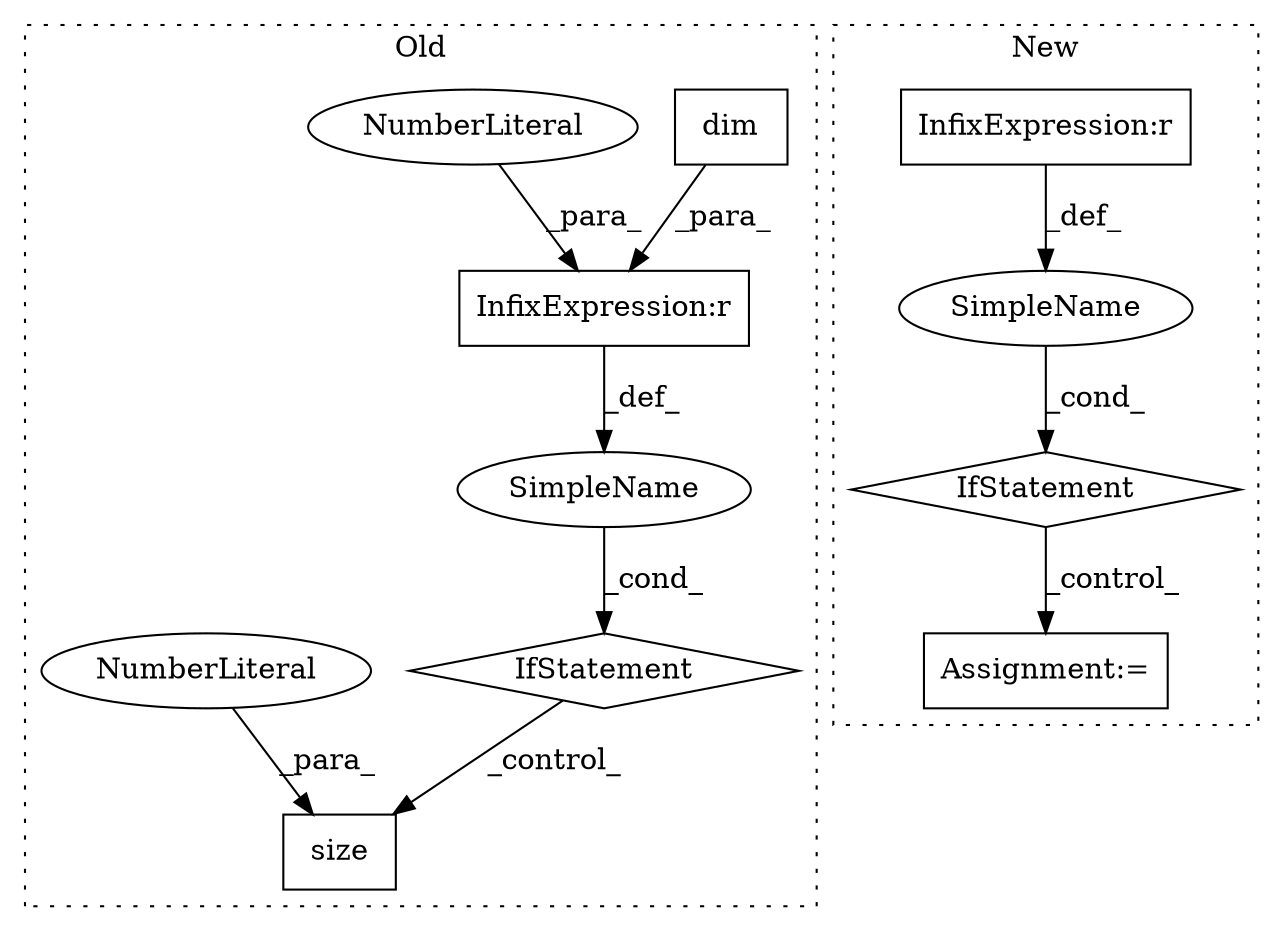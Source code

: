 digraph G {
subgraph cluster0 {
1 [label="dim" a="32" s="1415" l="5" shape="box"];
3 [label="InfixExpression:r" a="27" s="1420" l="4" shape="box"];
4 [label="IfStatement" a="25" s="1409,1425" l="4,2" shape="diamond"];
5 [label="NumberLiteral" a="34" s="1424" l="1" shape="ellipse"];
9 [label="SimpleName" a="42" s="" l="" shape="ellipse"];
10 [label="size" a="32" s="1451,1457" l="5,1" shape="box"];
11 [label="NumberLiteral" a="34" s="1456" l="1" shape="ellipse"];
label = "Old";
style="dotted";
}
subgraph cluster1 {
2 [label="IfStatement" a="25" s="1728,1747" l="4,2" shape="diamond"];
6 [label="Assignment:=" a="7" s="1908" l="1" shape="box"];
7 [label="SimpleName" a="42" s="" l="" shape="ellipse"];
8 [label="InfixExpression:r" a="27" s="1742" l="4" shape="box"];
label = "New";
style="dotted";
}
1 -> 3 [label="_para_"];
2 -> 6 [label="_control_"];
3 -> 9 [label="_def_"];
4 -> 10 [label="_control_"];
5 -> 3 [label="_para_"];
7 -> 2 [label="_cond_"];
8 -> 7 [label="_def_"];
9 -> 4 [label="_cond_"];
11 -> 10 [label="_para_"];
}